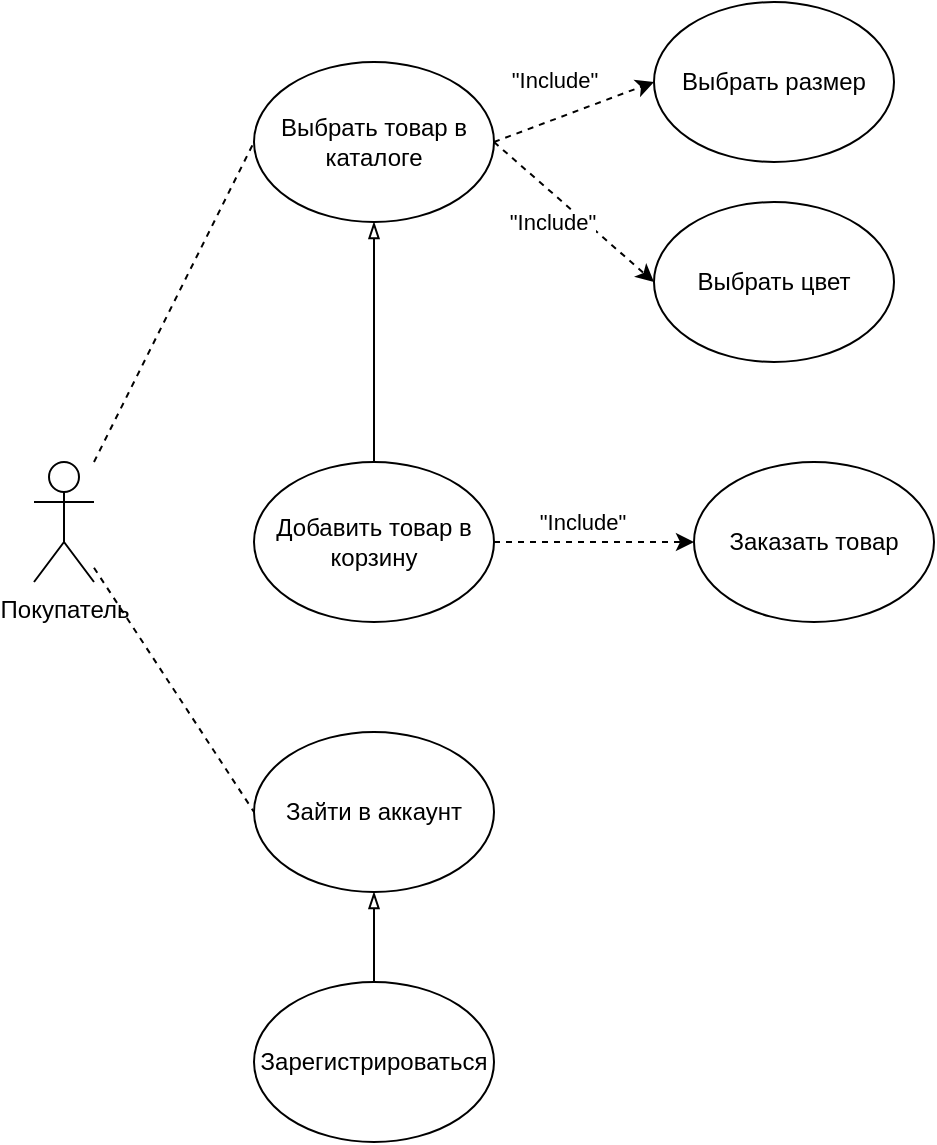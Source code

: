 <mxfile version="15.2.7" type="device"><diagram id="4Ak-W2dQJlO2z--DByIy" name="Page-1"><mxGraphModel dx="1778" dy="994" grid="1" gridSize="10" guides="1" tooltips="1" connect="1" arrows="1" fold="1" page="1" pageScale="1" pageWidth="827" pageHeight="1169" math="0" shadow="0"><root><mxCell id="0"/><mxCell id="1" parent="0"/><mxCell id="sP0CJMzUQoQxOCbVWJrb-1" value="Покупатель" style="shape=umlActor;verticalLabelPosition=bottom;verticalAlign=top;html=1;outlineConnect=0;" vertex="1" parent="1"><mxGeometry x="150" y="370" width="30" height="60" as="geometry"/></mxCell><mxCell id="sP0CJMzUQoQxOCbVWJrb-2" value="Выбрать товар в каталоге" style="ellipse;whiteSpace=wrap;html=1;" vertex="1" parent="1"><mxGeometry x="260" y="170" width="120" height="80" as="geometry"/></mxCell><mxCell id="sP0CJMzUQoQxOCbVWJrb-3" value="Зайти в аккаунт" style="ellipse;whiteSpace=wrap;html=1;" vertex="1" parent="1"><mxGeometry x="260" y="505" width="120" height="80" as="geometry"/></mxCell><mxCell id="sP0CJMzUQoQxOCbVWJrb-4" value="Добавить товар в корзину" style="ellipse;whiteSpace=wrap;html=1;" vertex="1" parent="1"><mxGeometry x="260" y="370" width="120" height="80" as="geometry"/></mxCell><mxCell id="sP0CJMzUQoQxOCbVWJrb-5" value="Выбрать размер" style="ellipse;whiteSpace=wrap;html=1;" vertex="1" parent="1"><mxGeometry x="460" y="140" width="120" height="80" as="geometry"/></mxCell><mxCell id="sP0CJMzUQoQxOCbVWJrb-6" value="Выбрать цвет" style="ellipse;whiteSpace=wrap;html=1;" vertex="1" parent="1"><mxGeometry x="460" y="240" width="120" height="80" as="geometry"/></mxCell><mxCell id="sP0CJMzUQoQxOCbVWJrb-9" value="" style="endArrow=classic;html=1;exitX=1;exitY=0.5;exitDx=0;exitDy=0;entryX=0;entryY=0.5;entryDx=0;entryDy=0;dashed=1;" edge="1" parent="1" source="sP0CJMzUQoQxOCbVWJrb-2" target="sP0CJMzUQoQxOCbVWJrb-5"><mxGeometry width="50" height="50" relative="1" as="geometry"><mxPoint x="390" y="520" as="sourcePoint"/><mxPoint x="440" y="470" as="targetPoint"/></mxGeometry></mxCell><mxCell id="sP0CJMzUQoQxOCbVWJrb-10" value="&quot;Include&quot;" style="edgeLabel;html=1;align=center;verticalAlign=middle;resizable=0;points=[];" vertex="1" connectable="0" parent="sP0CJMzUQoQxOCbVWJrb-9"><mxGeometry x="0.422" y="-1" relative="1" as="geometry"><mxPoint x="-27" y="-11" as="offset"/></mxGeometry></mxCell><mxCell id="sP0CJMzUQoQxOCbVWJrb-11" value="" style="endArrow=classic;html=1;exitX=1;exitY=0.5;exitDx=0;exitDy=0;entryX=0;entryY=0.5;entryDx=0;entryDy=0;dashed=1;" edge="1" parent="1" source="sP0CJMzUQoQxOCbVWJrb-2" target="sP0CJMzUQoQxOCbVWJrb-6"><mxGeometry width="50" height="50" relative="1" as="geometry"><mxPoint x="460" y="280" as="sourcePoint"/><mxPoint x="610" y="280" as="targetPoint"/></mxGeometry></mxCell><mxCell id="sP0CJMzUQoQxOCbVWJrb-12" value="&quot;Include&quot;" style="edgeLabel;html=1;align=center;verticalAlign=middle;resizable=0;points=[];" vertex="1" connectable="0" parent="sP0CJMzUQoQxOCbVWJrb-11"><mxGeometry x="0.422" y="-1" relative="1" as="geometry"><mxPoint x="-27" y="-11" as="offset"/></mxGeometry></mxCell><mxCell id="sP0CJMzUQoQxOCbVWJrb-14" value="" style="endArrow=none;html=1;dashed=1;entryX=0;entryY=0.5;entryDx=0;entryDy=0;" edge="1" parent="1" source="sP0CJMzUQoQxOCbVWJrb-1" target="sP0CJMzUQoQxOCbVWJrb-2"><mxGeometry width="50" height="50" relative="1" as="geometry"><mxPoint x="390" y="520" as="sourcePoint"/><mxPoint x="440" y="470" as="targetPoint"/></mxGeometry></mxCell><mxCell id="sP0CJMzUQoQxOCbVWJrb-15" value="" style="endArrow=none;html=1;dashed=1;entryX=0;entryY=0.5;entryDx=0;entryDy=0;" edge="1" parent="1" source="sP0CJMzUQoQxOCbVWJrb-1" target="sP0CJMzUQoQxOCbVWJrb-3"><mxGeometry width="50" height="50" relative="1" as="geometry"><mxPoint x="190" y="398.182" as="sourcePoint"/><mxPoint x="340" y="280" as="targetPoint"/></mxGeometry></mxCell><mxCell id="sP0CJMzUQoQxOCbVWJrb-16" value="" style="endArrow=none;html=1;exitX=0.5;exitY=1;exitDx=0;exitDy=0;entryX=0.5;entryY=0;entryDx=0;entryDy=0;startArrow=blockThin;startFill=0;" edge="1" parent="1" source="sP0CJMzUQoQxOCbVWJrb-3" target="sP0CJMzUQoQxOCbVWJrb-18"><mxGeometry width="50" height="50" relative="1" as="geometry"><mxPoint x="330" y="630" as="sourcePoint"/><mxPoint x="330" y="660" as="targetPoint"/></mxGeometry></mxCell><mxCell id="sP0CJMzUQoQxOCbVWJrb-18" value="Зарегистрироваться" style="ellipse;whiteSpace=wrap;html=1;" vertex="1" parent="1"><mxGeometry x="260" y="630" width="120" height="80" as="geometry"/></mxCell><mxCell id="sP0CJMzUQoQxOCbVWJrb-19" value="" style="endArrow=none;html=1;exitX=0.5;exitY=1;exitDx=0;exitDy=0;entryX=0.5;entryY=0;entryDx=0;entryDy=0;startArrow=blockThin;startFill=0;" edge="1" parent="1" source="sP0CJMzUQoQxOCbVWJrb-2" target="sP0CJMzUQoQxOCbVWJrb-4"><mxGeometry width="50" height="50" relative="1" as="geometry"><mxPoint x="330" y="595" as="sourcePoint"/><mxPoint x="330" y="640" as="targetPoint"/></mxGeometry></mxCell><mxCell id="sP0CJMzUQoQxOCbVWJrb-20" value="Заказать товар" style="ellipse;whiteSpace=wrap;html=1;" vertex="1" parent="1"><mxGeometry x="480" y="370" width="120" height="80" as="geometry"/></mxCell><mxCell id="sP0CJMzUQoQxOCbVWJrb-21" value="" style="endArrow=classic;html=1;exitX=1;exitY=0.5;exitDx=0;exitDy=0;entryX=0;entryY=0.5;entryDx=0;entryDy=0;dashed=1;" edge="1" parent="1" source="sP0CJMzUQoQxOCbVWJrb-4" target="sP0CJMzUQoQxOCbVWJrb-20"><mxGeometry width="50" height="50" relative="1" as="geometry"><mxPoint x="390" y="220" as="sourcePoint"/><mxPoint x="470" y="190" as="targetPoint"/></mxGeometry></mxCell><mxCell id="sP0CJMzUQoQxOCbVWJrb-22" value="&quot;Include&quot;" style="edgeLabel;html=1;align=center;verticalAlign=middle;resizable=0;points=[];" vertex="1" connectable="0" parent="sP0CJMzUQoQxOCbVWJrb-21"><mxGeometry x="0.422" y="-1" relative="1" as="geometry"><mxPoint x="-27" y="-11" as="offset"/></mxGeometry></mxCell></root></mxGraphModel></diagram></mxfile>